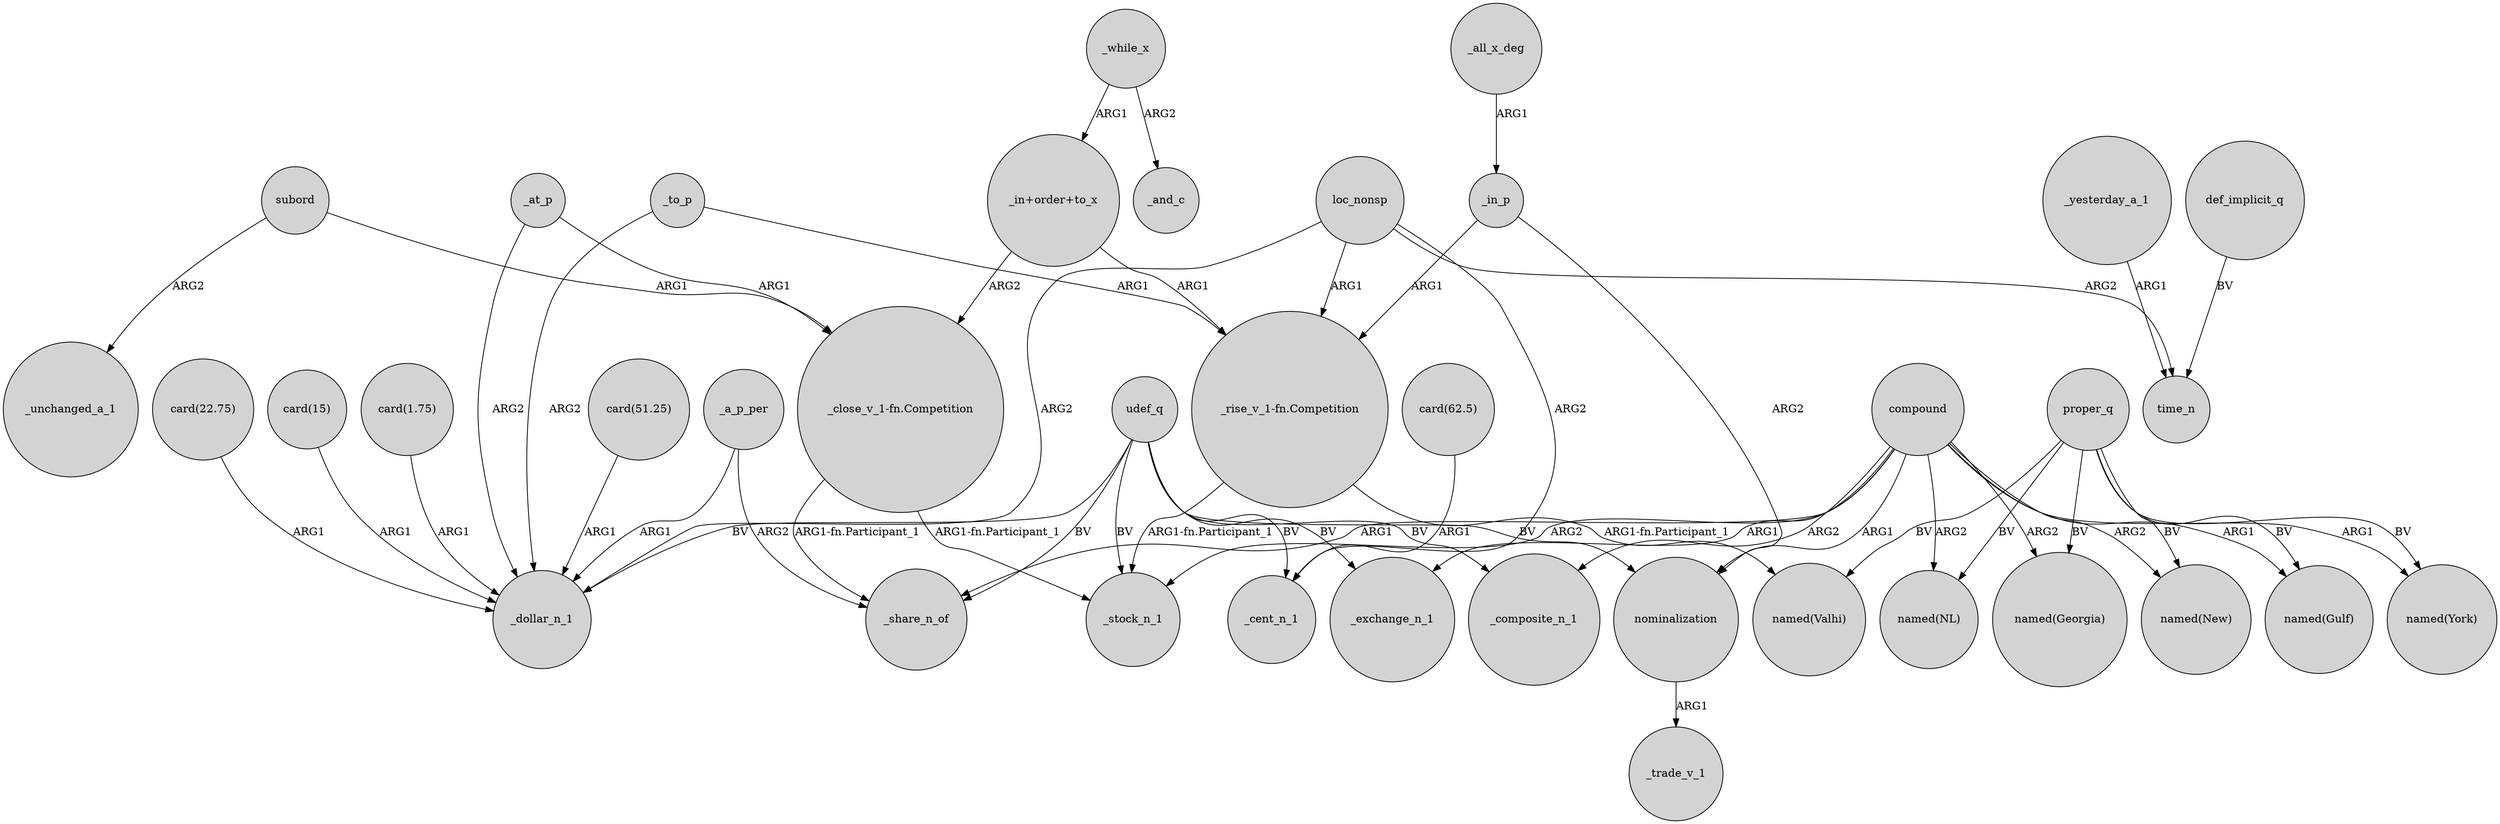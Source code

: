 digraph {
	node [shape=circle style=filled]
	"card(1.75)" -> _dollar_n_1 [label=ARG1]
	udef_q -> _composite_n_1 [label=BV]
	subord -> _unchanged_a_1 [label=ARG2]
	loc_nonsp -> _dollar_n_1 [label=ARG2]
	_to_p -> "_rise_v_1-fn.Competition" [label=ARG1]
	_at_p -> _dollar_n_1 [label=ARG2]
	compound -> "named(Georgia)" [label=ARG2]
	udef_q -> _stock_n_1 [label=BV]
	udef_q -> _dollar_n_1 [label=BV]
	"card(51.25)" -> _dollar_n_1 [label=ARG1]
	_yesterday_a_1 -> time_n [label=ARG1]
	compound -> nominalization [label=ARG1]
	"_close_v_1-fn.Competition" -> _share_n_of [label="ARG1-fn.Participant_1"]
	_to_p -> _dollar_n_1 [label=ARG2]
	nominalization -> _trade_v_1 [label=ARG1]
	compound -> _exchange_n_1 [label=ARG1]
	_while_x -> _and_c [label=ARG2]
	_at_p -> "_close_v_1-fn.Competition" [label=ARG1]
	loc_nonsp -> "_rise_v_1-fn.Competition" [label=ARG1]
	compound -> _share_n_of [label=ARG1]
	udef_q -> _exchange_n_1 [label=BV]
	_in_p -> nominalization [label=ARG2]
	_while_x -> "_in+order+to_x" [label=ARG1]
	loc_nonsp -> time_n [label=ARG2]
	"_in+order+to_x" -> "_rise_v_1-fn.Competition" [label=ARG1]
	"_in+order+to_x" -> "_close_v_1-fn.Competition" [label=ARG2]
	def_implicit_q -> time_n [label=BV]
	_a_p_per -> _share_n_of [label=ARG2]
	"_rise_v_1-fn.Competition" -> _stock_n_1 [label="ARG1-fn.Participant_1"]
	subord -> "_close_v_1-fn.Competition" [label=ARG1]
	_all_x_deg -> _in_p [label=ARG1]
	proper_q -> "named(Valhi)" [label=BV]
	_in_p -> "_rise_v_1-fn.Competition" [label=ARG1]
	proper_q -> "named(New)" [label=BV]
	"card(22.75)" -> _dollar_n_1 [label=ARG1]
	"card(62.5)" -> _cent_n_1 [label=ARG1]
	proper_q -> "named(Gulf)" [label=BV]
	compound -> _composite_n_1 [label=ARG2]
	loc_nonsp -> _cent_n_1 [label=ARG2]
	compound -> "named(NL)" [label=ARG2]
	compound -> "named(Gulf)" [label=ARG1]
	udef_q -> nominalization [label=BV]
	proper_q -> "named(York)" [label=BV]
	udef_q -> _share_n_of [label=BV]
	compound -> "named(New)" [label=ARG2]
	"_close_v_1-fn.Competition" -> _stock_n_1 [label="ARG1-fn.Participant_1"]
	proper_q -> "named(NL)" [label=BV]
	_a_p_per -> _dollar_n_1 [label=ARG1]
	"card(15)" -> _dollar_n_1 [label=ARG1]
	"_rise_v_1-fn.Competition" -> "named(Valhi)" [label="ARG1-fn.Participant_1"]
	udef_q -> _cent_n_1 [label=BV]
	compound -> _stock_n_1 [label=ARG2]
	compound -> "named(York)" [label=ARG1]
	proper_q -> "named(Georgia)" [label=BV]
}
